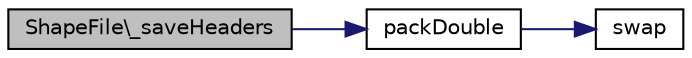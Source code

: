 digraph G
{
  edge [fontname="Helvetica",fontsize="10",labelfontname="Helvetica",labelfontsize="10"];
  node [fontname="Helvetica",fontsize="10",shape=record];
  rankdir="LR";
  Node1 [label="ShapeFile\\_saveHeaders",height=0.2,width=0.4,color="black", fillcolor="grey75", style="filled" fontcolor="black"];
  Node1 -> Node2 [color="midnightblue",fontsize="10",style="solid",fontname="Helvetica"];
  Node2 [label="packDouble",height=0.2,width=0.4,color="black", fillcolor="white", style="filled",URL="$ShapeFile_8lib_8php.html#a831639e46601808c6b4fa74067668691"];
  Node2 -> Node3 [color="midnightblue",fontsize="10",style="solid",fontname="Helvetica"];
  Node3 [label="swap",height=0.2,width=0.4,color="black", fillcolor="white", style="filled",URL="$ShapeFile_8lib_8php.html#a01f53812967968dc474e8cf9ede4a47f"];
}
